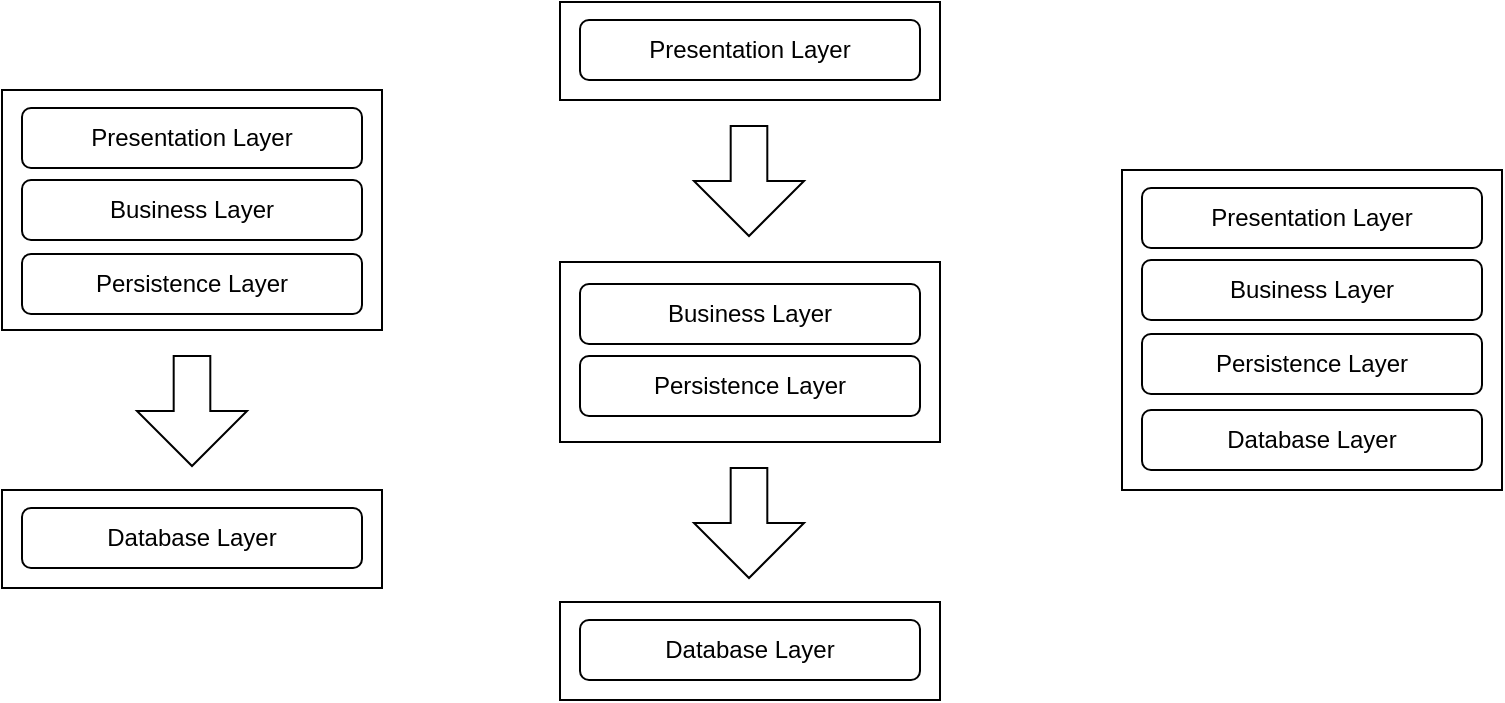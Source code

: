 <mxfile version="13.1.3">
    <diagram id="6hGFLwfOUW9BJ-s0fimq" name="Page-1">
        <mxGraphModel dx="807" dy="635" grid="1" gridSize="10" guides="1" tooltips="1" connect="1" arrows="1" fold="1" page="1" pageScale="1" pageWidth="827" pageHeight="1169" math="0" shadow="0">
            <root>
                <mxCell id="0"/>
                <mxCell id="1" parent="0"/>
                <mxCell id="29" value="" style="group" vertex="1" connectable="0" parent="1">
                    <mxGeometry x="40" y="280" width="190" height="249" as="geometry"/>
                </mxCell>
                <mxCell id="6" value="" style="group" vertex="1" connectable="0" parent="29">
                    <mxGeometry width="190" height="120" as="geometry"/>
                </mxCell>
                <mxCell id="3" value="" style="rounded=0;whiteSpace=wrap;html=1;fillColor=none;" vertex="1" parent="6">
                    <mxGeometry width="190" height="120" as="geometry"/>
                </mxCell>
                <mxCell id="2" value="Presentation Layer" style="rounded=1;whiteSpace=wrap;html=1;fillColor=none;" vertex="1" parent="6">
                    <mxGeometry x="10" y="9" width="170" height="30" as="geometry"/>
                </mxCell>
                <mxCell id="4" value="Business Layer" style="rounded=1;whiteSpace=wrap;html=1;fillColor=none;" vertex="1" parent="6">
                    <mxGeometry x="10" y="45" width="170" height="30" as="geometry"/>
                </mxCell>
                <mxCell id="5" value="Persistence Layer" style="rounded=1;whiteSpace=wrap;html=1;fillColor=none;" vertex="1" parent="6">
                    <mxGeometry x="10" y="82" width="170" height="30" as="geometry"/>
                </mxCell>
                <mxCell id="12" value="" style="group" vertex="1" connectable="0" parent="29">
                    <mxGeometry y="200" width="190" height="49" as="geometry"/>
                </mxCell>
                <mxCell id="8" value="" style="rounded=0;whiteSpace=wrap;html=1;fillColor=none;" vertex="1" parent="12">
                    <mxGeometry width="190" height="49" as="geometry"/>
                </mxCell>
                <mxCell id="9" value="Database Layer" style="rounded=1;whiteSpace=wrap;html=1;fillColor=none;" vertex="1" parent="12">
                    <mxGeometry x="10" y="9" width="170" height="30" as="geometry"/>
                </mxCell>
                <mxCell id="13" value="" style="shape=singleArrow;direction=south;whiteSpace=wrap;html=1;fillColor=none;arrowWidth=0.333;arrowSize=0.5;" vertex="1" parent="29">
                    <mxGeometry x="67.5" y="133" width="55" height="55" as="geometry"/>
                </mxCell>
                <mxCell id="30" value="" style="group" vertex="1" connectable="0" parent="1">
                    <mxGeometry x="319" y="236" width="190" height="349" as="geometry"/>
                </mxCell>
                <mxCell id="19" value="" style="group" vertex="1" connectable="0" parent="30">
                    <mxGeometry width="190" height="49" as="geometry"/>
                </mxCell>
                <mxCell id="20" value="" style="rounded=0;whiteSpace=wrap;html=1;fillColor=none;" vertex="1" parent="19">
                    <mxGeometry width="190" height="49" as="geometry"/>
                </mxCell>
                <mxCell id="21" value="Presentation Layer" style="rounded=1;whiteSpace=wrap;html=1;fillColor=none;" vertex="1" parent="19">
                    <mxGeometry x="10" y="9" width="170" height="30" as="geometry"/>
                </mxCell>
                <mxCell id="23" value="" style="group" vertex="1" connectable="0" parent="30">
                    <mxGeometry y="130" width="190" height="90" as="geometry"/>
                </mxCell>
                <mxCell id="15" value="" style="rounded=0;whiteSpace=wrap;html=1;fillColor=none;" vertex="1" parent="23">
                    <mxGeometry width="190" height="90" as="geometry"/>
                </mxCell>
                <mxCell id="16" value="Business Layer" style="rounded=1;whiteSpace=wrap;html=1;fillColor=none;" vertex="1" parent="23">
                    <mxGeometry x="10" y="11" width="170" height="30" as="geometry"/>
                </mxCell>
                <mxCell id="17" value="Persistence Layer" style="rounded=1;whiteSpace=wrap;html=1;fillColor=none;" vertex="1" parent="23">
                    <mxGeometry x="10" y="47" width="170" height="30" as="geometry"/>
                </mxCell>
                <mxCell id="24" value="" style="group" vertex="1" connectable="0" parent="30">
                    <mxGeometry y="300" width="190" height="49" as="geometry"/>
                </mxCell>
                <mxCell id="25" value="" style="rounded=0;whiteSpace=wrap;html=1;fillColor=none;" vertex="1" parent="24">
                    <mxGeometry width="190" height="49" as="geometry"/>
                </mxCell>
                <mxCell id="26" value="Database Layer" style="rounded=1;whiteSpace=wrap;html=1;fillColor=none;" vertex="1" parent="24">
                    <mxGeometry x="10" y="9" width="170" height="30" as="geometry"/>
                </mxCell>
                <mxCell id="27" value="" style="shape=singleArrow;direction=south;whiteSpace=wrap;html=1;fillColor=none;arrowWidth=0.333;arrowSize=0.5;" vertex="1" parent="30">
                    <mxGeometry x="67" y="62" width="55" height="55" as="geometry"/>
                </mxCell>
                <mxCell id="28" value="" style="shape=singleArrow;direction=south;whiteSpace=wrap;html=1;fillColor=none;arrowWidth=0.333;arrowSize=0.5;" vertex="1" parent="30">
                    <mxGeometry x="67" y="233" width="55" height="55" as="geometry"/>
                </mxCell>
                <mxCell id="41" value="" style="group" vertex="1" connectable="0" parent="1">
                    <mxGeometry x="600" y="320" width="190" height="160" as="geometry"/>
                </mxCell>
                <mxCell id="33" value="" style="rounded=0;whiteSpace=wrap;html=1;fillColor=none;" vertex="1" parent="41">
                    <mxGeometry width="190" height="160" as="geometry"/>
                </mxCell>
                <mxCell id="34" value="Presentation Layer" style="rounded=1;whiteSpace=wrap;html=1;fillColor=none;" vertex="1" parent="41">
                    <mxGeometry x="10" y="9" width="170" height="30" as="geometry"/>
                </mxCell>
                <mxCell id="35" value="Business Layer" style="rounded=1;whiteSpace=wrap;html=1;fillColor=none;" vertex="1" parent="41">
                    <mxGeometry x="10" y="45" width="170" height="30" as="geometry"/>
                </mxCell>
                <mxCell id="36" value="Persistence Layer" style="rounded=1;whiteSpace=wrap;html=1;fillColor=none;" vertex="1" parent="41">
                    <mxGeometry x="10" y="82" width="170" height="30" as="geometry"/>
                </mxCell>
                <mxCell id="39" value="Database Layer" style="rounded=1;whiteSpace=wrap;html=1;fillColor=none;" vertex="1" parent="41">
                    <mxGeometry x="10" y="120" width="170" height="30" as="geometry"/>
                </mxCell>
            </root>
        </mxGraphModel>
    </diagram>
</mxfile>